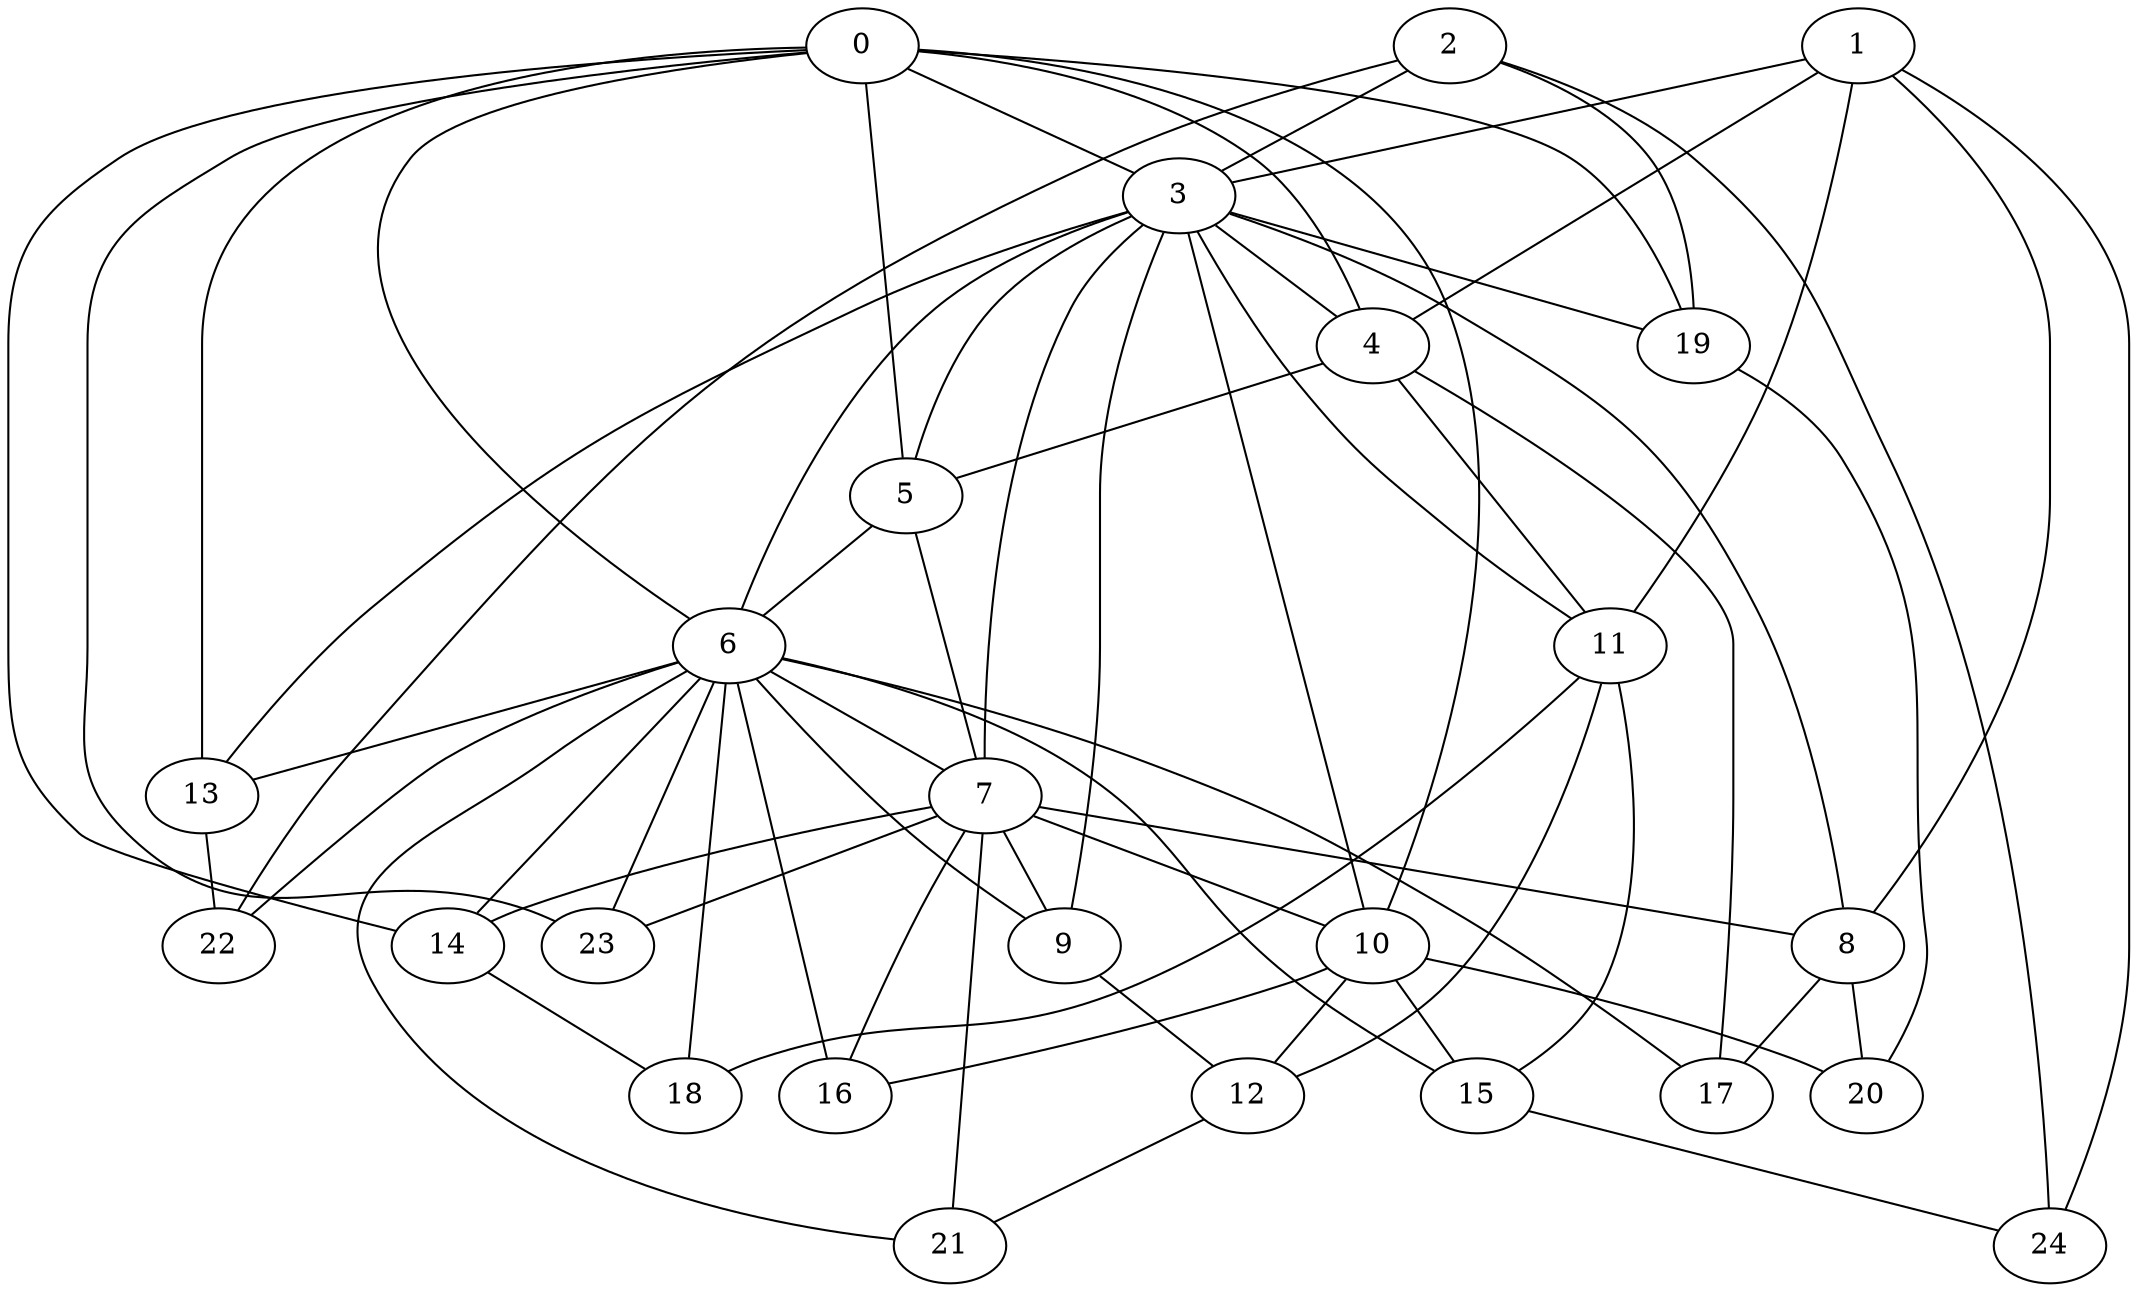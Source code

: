 strict graph "barabasi_albert_graph(25,3)" {
0;
1;
2;
3;
4;
5;
6;
7;
8;
9;
10;
11;
12;
13;
14;
15;
16;
17;
18;
19;
20;
21;
22;
23;
24;
0 -- 3  [is_available=True, prob="0.821522303324"];
0 -- 4  [is_available=True, prob="0.899810399787"];
0 -- 5  [is_available=True, prob="0.361409134899"];
0 -- 6  [is_available=True, prob="0.40928497442"];
0 -- 10  [is_available=True, prob="1.0"];
0 -- 13  [is_available=True, prob="0.893038022931"];
0 -- 14  [is_available=True, prob="1.0"];
0 -- 19  [is_available=True, prob="0.228091294739"];
0 -- 23  [is_available=True, prob="1.0"];
1 -- 8  [is_available=True, prob="0.0498177517484"];
1 -- 11  [is_available=True, prob="0.946878998507"];
1 -- 3  [is_available=True, prob="0.936694799328"];
1 -- 4  [is_available=True, prob="0.18253917378"];
1 -- 24  [is_available=True, prob="0.12170478172"];
2 -- 19  [is_available=True, prob="0.903922618104"];
2 -- 24  [is_available=True, prob="1.0"];
2 -- 3  [is_available=True, prob="0.0825723529391"];
2 -- 22  [is_available=True, prob="0.632426897691"];
3 -- 4  [is_available=True, prob="0.243755934212"];
3 -- 5  [is_available=True, prob="0.999752591305"];
3 -- 6  [is_available=True, prob="0.202360986714"];
3 -- 7  [is_available=True, prob="0.610421106372"];
3 -- 8  [is_available=True, prob="0.0114052123982"];
3 -- 9  [is_available=True, prob="1.0"];
3 -- 10  [is_available=True, prob="1.0"];
3 -- 11  [is_available=True, prob="1.0"];
3 -- 13  [is_available=True, prob="0.709225272271"];
3 -- 19  [is_available=True, prob="1.0"];
4 -- 5  [is_available=True, prob="0.33697239629"];
4 -- 11  [is_available=True, prob="0.999361113391"];
4 -- 17  [is_available=True, prob="0.423212605299"];
5 -- 6  [is_available=True, prob="0.296661498941"];
5 -- 7  [is_available=True, prob="0.700212505111"];
6 -- 7  [is_available=True, prob="1.0"];
6 -- 9  [is_available=True, prob="0.59033147196"];
6 -- 13  [is_available=True, prob="0.861256348418"];
6 -- 14  [is_available=True, prob="0.0501624084085"];
6 -- 15  [is_available=True, prob="1.0"];
6 -- 16  [is_available=True, prob="1.0"];
6 -- 17  [is_available=True, prob="1.0"];
6 -- 18  [is_available=True, prob="1.0"];
6 -- 21  [is_available=True, prob="1.0"];
6 -- 22  [is_available=True, prob="0.547739769406"];
6 -- 23  [is_available=True, prob="0.0198073637032"];
7 -- 8  [is_available=True, prob="0.727908161149"];
7 -- 9  [is_available=True, prob="0.830620587712"];
7 -- 10  [is_available=True, prob="0.0944088447483"];
7 -- 14  [is_available=True, prob="0.326515782492"];
7 -- 16  [is_available=True, prob="1.0"];
7 -- 21  [is_available=True, prob="0.681102588665"];
7 -- 23  [is_available=True, prob="0.884499275387"];
8 -- 17  [is_available=True, prob="1.0"];
8 -- 20  [is_available=True, prob="0.944440367123"];
9 -- 12  [is_available=True, prob="0.875533328401"];
10 -- 12  [is_available=True, prob="0.188504972689"];
10 -- 15  [is_available=True, prob="1.0"];
10 -- 16  [is_available=True, prob="1.0"];
10 -- 20  [is_available=True, prob="0.848655281142"];
11 -- 12  [is_available=True, prob="0.529247052694"];
11 -- 15  [is_available=True, prob="0.32824541606"];
11 -- 18  [is_available=True, prob="0.344517923363"];
12 -- 21  [is_available=True, prob="0.461939314426"];
13 -- 22  [is_available=True, prob="0.45498550013"];
14 -- 18  [is_available=True, prob="0.461669047773"];
15 -- 24  [is_available=True, prob="0.73986313975"];
19 -- 20  [is_available=True, prob="0.00908994274685"];
}
